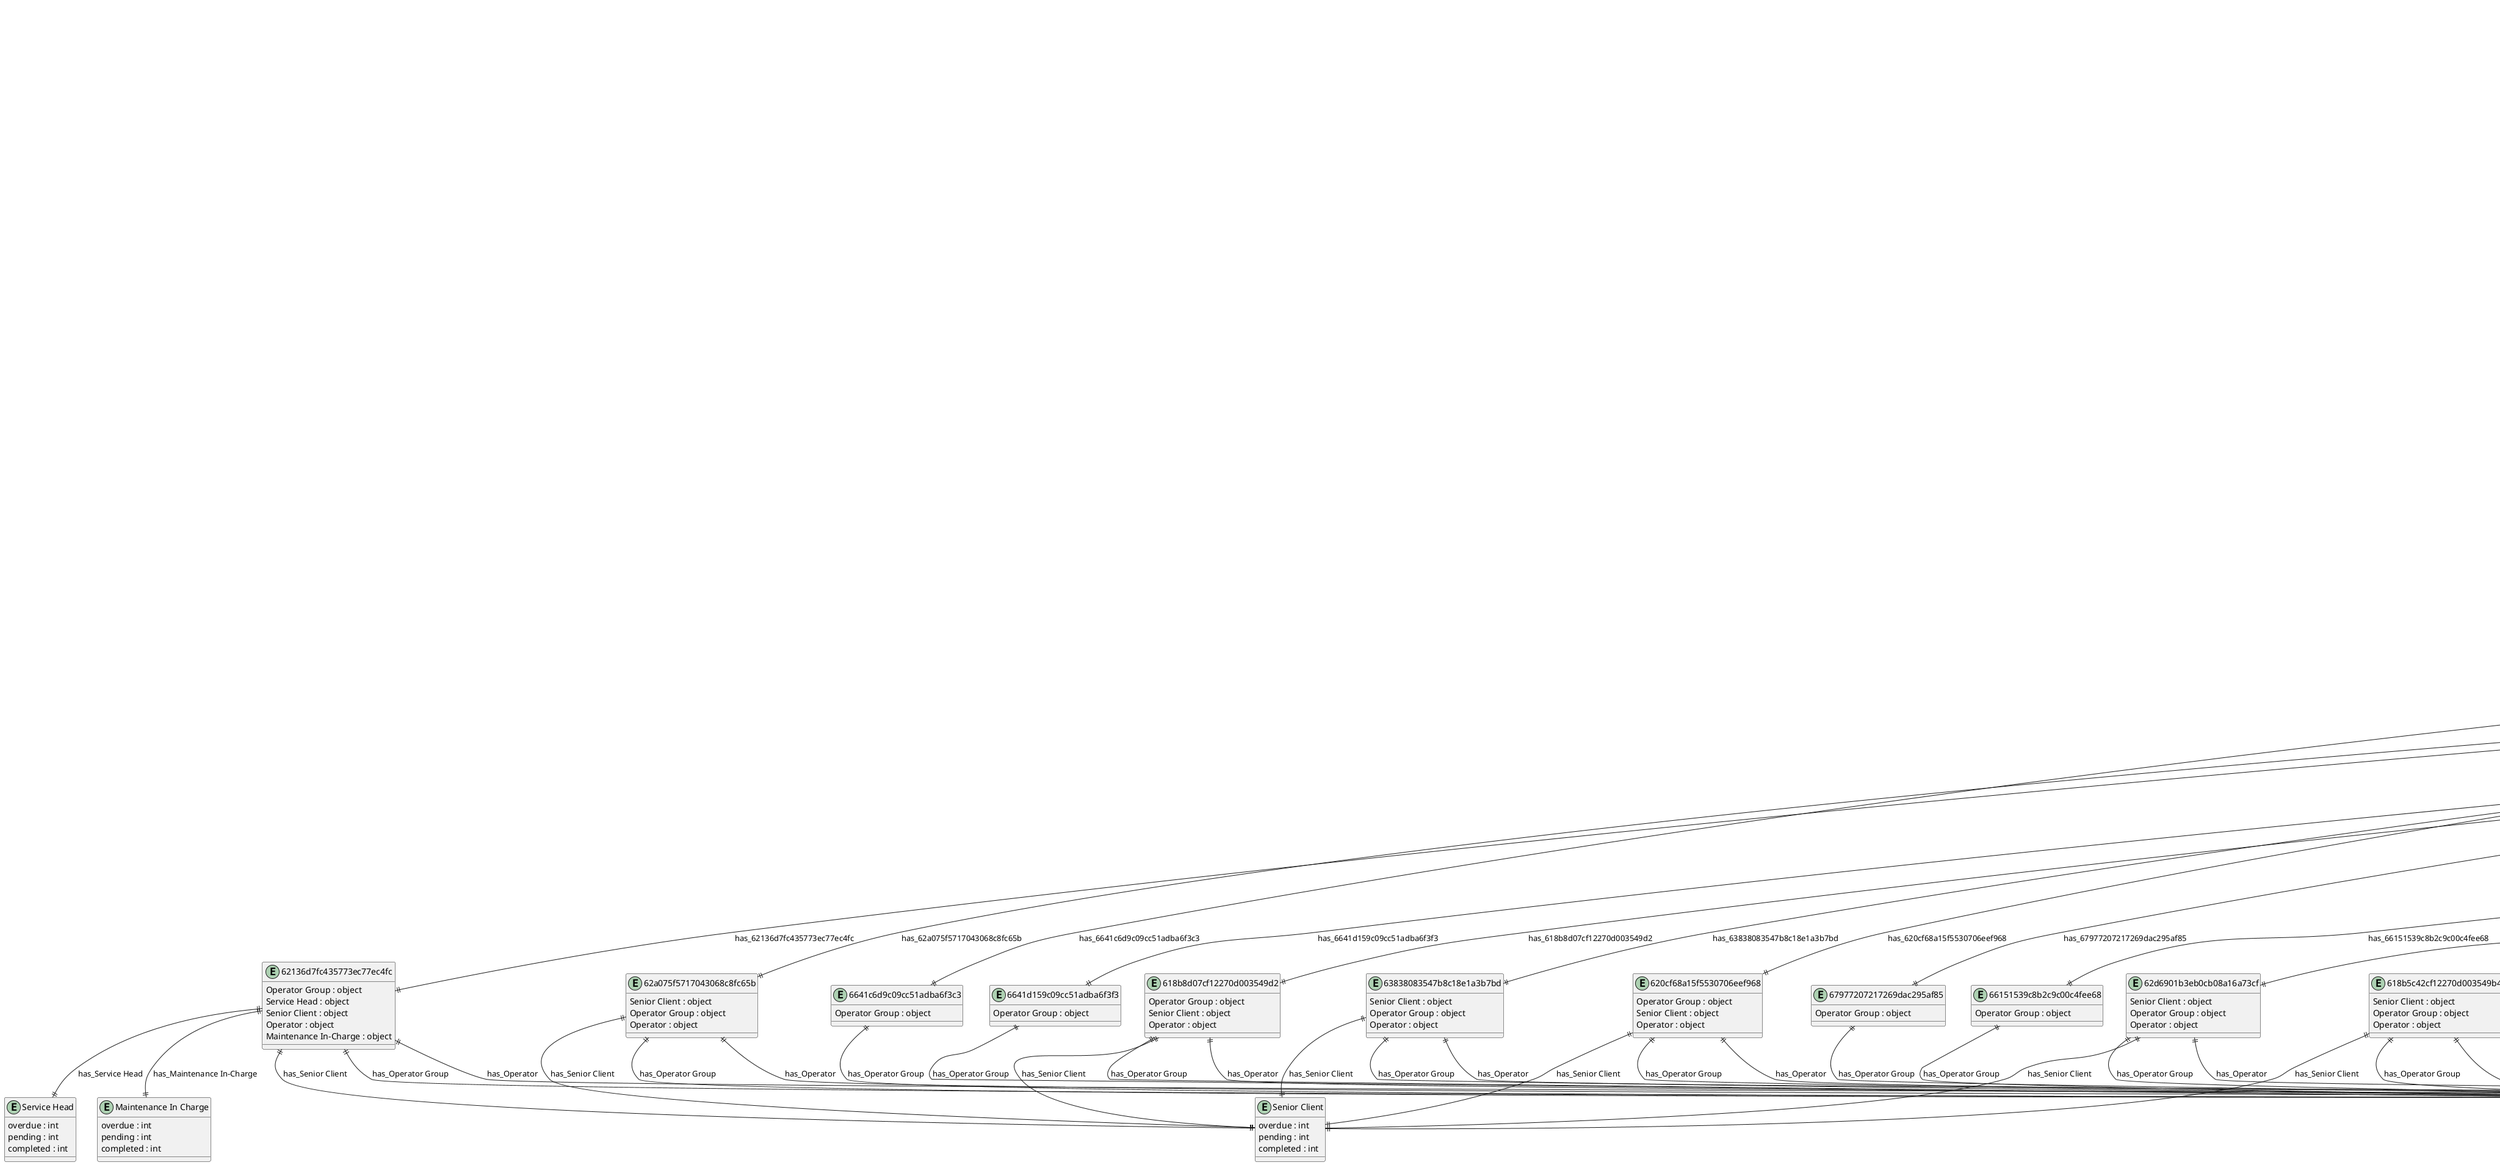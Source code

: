 @startuml taskCounts_Diagram

entity "taskCounts" as taskCounts {
  _id : ObjectId
  For : string
  count : object
}

entity "count" as count {
  618b5c42cf12270d003549b4 : object
  62136d7fc435773ec77ec4fc : object
  620cf68a15f5530706eef968 : object
  618b8d07cf12270d003549d2 : object
  62d6901b3eb0cb08a16a73cf : object
  62a075f5717043068c8fc65b : object
  62c7d90fe88eb11e6362b33c : object
  63838168547b8c18e1a3b7c1 : object
  63838083547b8c18e1a3b7bd : object
  63dbaed0a09252522dd4339c : object
  642a6e5439658f0a6001e518 : object
  63f35c923ffd5468072efaa2 : object
  64510316bf14bbb5792b53c9 : object
  64882501bf14bbb5792ba997 : object
  64a2cff6e559d86c2309530e : object
  647054b7bf14bbb5792b8bf6 : object
  64818018bf14bbb5792ba0f7 : object
  6539fa4df16f206464740b28 : object
  6594fba34df1e220fc2672f4 : object
  65dc71673c091cada3908577 : object
  65d4e5103c091cada390794a : object
  65e16b443c091cada3908c79 : object
  658efc6fbb92db04c79528f9 : object
  65e7590fd75a9de074f43ef2 : object
  65eb3a5cd75a9de074f442ab : object
  65c0ab709d70ba04190e07ca : object
  65c1fe789d70ba04190e0bcd : object
  66151539c8b2c9c00c4fee68 : object
  65fc6984959a296577a79cb3 : object
  660fa001c8b2c9c00c4fe6a2 : object
  6623022625ff8fcc86dc317f : object
  661190c5c8b2c9c00c4fea0f : object
  65abb782ca86713f28b82429 : object
  647adf30bf14bbb5792b98a1 : object
  65a0d52eca86713f28b8182d : object
  663c7feec09cc51adba6ead6 : object
  662a4e1f6f629e887f2c2826 : object
  66824494b7c8afc6677f3d81 : object
  617657efb95cf93d546ef364 : object
  6328165c48b60c2d9c3ac3c1 : object
  6641c6d9c09cc51adba6f3c3 : object
  6641d159c09cc51adba6f3f3 : object
  6690dba7fd10261c011171fe : object
  618e18ce74f85a27f952dc2d : object
  670fd1f9191bd97c6888ac14 : object
  6704fdf23d686a58dde29820 : object
  66c7845b5858efcd9bee5b2d : object
  618b8d8ecf12270d003549d4 : object
  62a326df9b3b212aedb9737b : object
  64e7244131d8d96630885b77 : object
  61765831b95cf93d546ef368 : object
  64ac048d2480c2870856050c : object
  65dc71903c091cada390857a : object
  65f845459daf9751ef9aba3d : object
  660fdb4ec8b2c9c00c4fe72a : object
  673486446bf49d297b85c55e : object
  67379f9fb040898c8605ac25 : object
  67379fefa75bf98c984a4cb2 : object
  6737a04c1ee4ea8c8533f289 : object
  677d90a21f5bb3287c2ed95f : object
  678e445daf9357d900a4fbf1 : object
  679770d271ed88dad93c98e8 : object
  67977207217269dac295af85 : object
  67beb5f0624120e404e29bca : object
  67cea11e6e95d71687aec38b : object
  67d094939a5027faae5f7032 : object
}

entity "618b5c42cf12270d003549b4" as 618b5c42cf12270d003549b4 {
  Senior Client : object
  Operator Group : object
  Operator : object
}

entity "Senior Client" as Senior_Client {
  overdue : int
  pending : int
  completed : int
}

entity "Operator Group" as Operator_Group {
  overdue : int
  pending : int
  completed : int
}

entity "Operator" as Operator {
  overdue : int
  pending : int
  completed : int
}

entity "62136d7fc435773ec77ec4fc" as 62136d7fc435773ec77ec4fc {
  Operator Group : object
  Service Head : object
  Senior Client : object
  Operator : object
  Maintenance In-Charge : object
}

entity "Service Head" as Service_Head {
  overdue : int
  pending : int
  completed : int
}

entity "Maintenance In Charge" as Maintenance_In_Charge {
  overdue : int
  pending : int
  completed : int
}

entity "620cf68a15f5530706eef968" as 620cf68a15f5530706eef968 {
  Operator Group : object
  Senior Client : object
  Operator : object
}

entity "618b8d07cf12270d003549d2" as 618b8d07cf12270d003549d2 {
  Operator Group : object
  Senior Client : object
  Operator : object
}

entity "62d6901b3eb0cb08a16a73cf" as 62d6901b3eb0cb08a16a73cf {
  Senior Client : object
  Operator Group : object
  Operator : object
}

entity "62a075f5717043068c8fc65b" as 62a075f5717043068c8fc65b {
  Senior Client : object
  Operator Group : object
  Operator : object
}

entity "62c7d90fe88eb11e6362b33c" as 62c7d90fe88eb11e6362b33c {
  Operator Group : object
  Operator : object
}

entity "63838168547b8c18e1a3b7c1" as 63838168547b8c18e1a3b7c1 {
  Building Level Client : object
  Operator Group : object
  Operator : object
}

entity "Building Level Client" as Building_Level_Client {
  overdue : int
  pending : int
  completed : int
}

entity "63838083547b8c18e1a3b7bd" as 63838083547b8c18e1a3b7bd {
  Senior Client : object
  Operator Group : object
  Operator : object
}

entity "63dbaed0a09252522dd4339c" as 63dbaed0a09252522dd4339c {
  Operator Group : object
  Operator : object
}

entity "642a6e5439658f0a6001e518" as 642a6e5439658f0a6001e518 {
  Operator Group : object
  Operator : object
}

entity "63f35c923ffd5468072efaa2" as 63f35c923ffd5468072efaa2 {
  Operator Group : object
  Operator : object
}

entity "64510316bf14bbb5792b53c9" as 64510316bf14bbb5792b53c9 {
  Operator : object
  Operator Group : object
}

entity "64882501bf14bbb5792ba997" as 64882501bf14bbb5792ba997 {
  Operator Group : object
  Operator : object
}

entity "64a2cff6e559d86c2309530e" as 64a2cff6e559d86c2309530e {
  Operator Group : object
  Operator : object
}

entity "647054b7bf14bbb5792b8bf6" as 647054b7bf14bbb5792b8bf6 {
  Operator Group : object
  Operator : object
}

entity "64818018bf14bbb5792ba0f7" as 64818018bf14bbb5792ba0f7 {
  Operator Group : object
  Operator : object
}

entity "6539fa4df16f206464740b28" as 6539fa4df16f206464740b28 {
  Operator Group : object
  Operator : object
}

entity "6594fba34df1e220fc2672f4" as 6594fba34df1e220fc2672f4 {
  Operator Group : object
  Operator : object
}

entity "65dc71673c091cada3908577" as 65dc71673c091cada3908577 {
  Operator Group : object
  Operator : object
}

entity "65d4e5103c091cada390794a" as 65d4e5103c091cada390794a {
  Operator Group : object
  Operator : object
}

entity "65e16b443c091cada3908c79" as 65e16b443c091cada3908c79 {
  Operator Group : object
  Operator : object
}

entity "658efc6fbb92db04c79528f9" as 658efc6fbb92db04c79528f9 {
  Operator Group : object
  Operator : object
}

entity "65e7590fd75a9de074f43ef2" as 65e7590fd75a9de074f43ef2 {
  Operator Group : object
  Operator : object
}

entity "65eb3a5cd75a9de074f442ab" as 65eb3a5cd75a9de074f442ab {
  Operator Group : object
  Operator : object
}

entity "65c0ab709d70ba04190e07ca" as 65c0ab709d70ba04190e07ca {
  Operator Group : object
  Operator : object
}

entity "65c1fe789d70ba04190e0bcd" as 65c1fe789d70ba04190e0bcd {
  Operator Group : object
  Operator : object
}

entity "66151539c8b2c9c00c4fee68" as 66151539c8b2c9c00c4fee68 {
  Operator Group : object
}

entity "65fc6984959a296577a79cb3" as 65fc6984959a296577a79cb3 {
  Operator Group : object
  Operator : object
}

entity "660fa001c8b2c9c00c4fe6a2" as 660fa001c8b2c9c00c4fe6a2 {
  Operator Group : object
  Operator : object
}

entity "6623022625ff8fcc86dc317f" as 6623022625ff8fcc86dc317f {
  Operator Group : object
  Operator : object
}

entity "661190c5c8b2c9c00c4fea0f" as 661190c5c8b2c9c00c4fea0f {
  Operator Group : object
  Operator : object
}

entity "65abb782ca86713f28b82429" as 65abb782ca86713f28b82429 {
  Operator Group : object
  Operator : object
}

entity "647adf30bf14bbb5792b98a1" as 647adf30bf14bbb5792b98a1 {
  Operator Group : object
  Operator : object
}

entity "65a0d52eca86713f28b8182d" as 65a0d52eca86713f28b8182d {
  Operator Group : object
  Operator : object
}

entity "663c7feec09cc51adba6ead6" as 663c7feec09cc51adba6ead6 {
  Operator Group : object
  Operator : object
}

entity "662a4e1f6f629e887f2c2826" as 662a4e1f6f629e887f2c2826 {
  Operator Group : object
  Operator : object
}

entity "66824494b7c8afc6677f3d81" as 66824494b7c8afc6677f3d81 {
  Operator Group : object
  Operator : object
}

entity "617657efb95cf93d546ef364" as 617657efb95cf93d546ef364 {
  Operator Group : object
  Operator : object
}

entity "6328165c48b60c2d9c3ac3c1" as 6328165c48b60c2d9c3ac3c1 {
  Operator Group : object
  Operator : object
}

entity "6641c6d9c09cc51adba6f3c3" as 6641c6d9c09cc51adba6f3c3 {
  Operator Group : object
}

entity "6641d159c09cc51adba6f3f3" as 6641d159c09cc51adba6f3f3 {
  Operator Group : object
}

entity "6690dba7fd10261c011171fe" as 6690dba7fd10261c011171fe {
  Operator Group : object
  Operator : object
}

entity "618e18ce74f85a27f952dc2d" as 618e18ce74f85a27f952dc2d {
  Operator Group : object
  Operator : object
}

entity "670fd1f9191bd97c6888ac14" as 670fd1f9191bd97c6888ac14 {
  Operator Group : object
  Operator : object
}

entity "6704fdf23d686a58dde29820" as 6704fdf23d686a58dde29820 {
  Operator : object
}

entity "66c7845b5858efcd9bee5b2d" as 66c7845b5858efcd9bee5b2d {
  Operator : object
}

entity "618b8d8ecf12270d003549d4" as 618b8d8ecf12270d003549d4 {
  Operator : object
}

entity "62a326df9b3b212aedb9737b" as 62a326df9b3b212aedb9737b {
  Operator : object
}

entity "64e7244131d8d96630885b77" as 64e7244131d8d96630885b77 {
  Operator : object
}

entity "61765831b95cf93d546ef368" as 61765831b95cf93d546ef368 {
  Operator : object
}

entity "64ac048d2480c2870856050c" as 64ac048d2480c2870856050c {
  Operator : object
}

entity "65dc71903c091cada390857a" as 65dc71903c091cada390857a {
  Operator : object
}

entity "65f845459daf9751ef9aba3d" as 65f845459daf9751ef9aba3d {
  Operator : object
}

entity "660fdb4ec8b2c9c00c4fe72a" as 660fdb4ec8b2c9c00c4fe72a {
  Operator : object
}

entity "673486446bf49d297b85c55e" as 673486446bf49d297b85c55e {
  Operator : object
  Operator Group : object
}

entity "67379f9fb040898c8605ac25" as 67379f9fb040898c8605ac25 {
  Operator : object
  Operator Group : object
}

entity "67379fefa75bf98c984a4cb2" as 67379fefa75bf98c984a4cb2 {
  Operator : object
  Operator Group : object
}

entity "6737a04c1ee4ea8c8533f289" as 6737a04c1ee4ea8c8533f289 {
  Operator : object
}

entity "677d90a21f5bb3287c2ed95f" as 677d90a21f5bb3287c2ed95f {
  Operator Group : object
  Operator : object
}

entity "678e445daf9357d900a4fbf1" as 678e445daf9357d900a4fbf1 {
  Operator Group : object
  Operator : object
}

entity "679770d271ed88dad93c98e8" as 679770d271ed88dad93c98e8 {
  Operator Group : object
  Operator : object
}

entity "67977207217269dac295af85" as 67977207217269dac295af85 {
  Operator Group : object
}

entity "67beb5f0624120e404e29bca" as 67beb5f0624120e404e29bca {
  Operator Group : object
  Operator : object
}

entity "67cea11e6e95d71687aec38b" as 67cea11e6e95d71687aec38b {
  Operator Group : object
  Operator : object
}

entity "67d094939a5027faae5f7032" as 67d094939a5027faae5f7032 {
  Operator : object
  Operator Group : object
}

' // Relationships
taskCounts ||--|| count : has_count
count ||--|| 618b5c42cf12270d003549b4 : has_618b5c42cf12270d003549b4
618b5c42cf12270d003549b4 ||--|| Senior_Client : has_Senior Client
618b5c42cf12270d003549b4 ||--|| Operator_Group : has_Operator Group
618b5c42cf12270d003549b4 ||--|| Operator : has_Operator
count ||--|| 62136d7fc435773ec77ec4fc : has_62136d7fc435773ec77ec4fc
62136d7fc435773ec77ec4fc ||--|| Operator_Group : has_Operator Group
62136d7fc435773ec77ec4fc ||--|| Service_Head : has_Service Head
62136d7fc435773ec77ec4fc ||--|| Senior_Client : has_Senior Client
62136d7fc435773ec77ec4fc ||--|| Operator : has_Operator
62136d7fc435773ec77ec4fc ||--|| Maintenance_In_Charge : has_Maintenance In-Charge
count ||--|| 620cf68a15f5530706eef968 : has_620cf68a15f5530706eef968
620cf68a15f5530706eef968 ||--|| Operator_Group : has_Operator Group
620cf68a15f5530706eef968 ||--|| Senior_Client : has_Senior Client
620cf68a15f5530706eef968 ||--|| Operator : has_Operator
count ||--|| 618b8d07cf12270d003549d2 : has_618b8d07cf12270d003549d2
618b8d07cf12270d003549d2 ||--|| Operator_Group : has_Operator Group
618b8d07cf12270d003549d2 ||--|| Senior_Client : has_Senior Client
618b8d07cf12270d003549d2 ||--|| Operator : has_Operator
count ||--|| 62d6901b3eb0cb08a16a73cf : has_62d6901b3eb0cb08a16a73cf
62d6901b3eb0cb08a16a73cf ||--|| Senior_Client : has_Senior Client
62d6901b3eb0cb08a16a73cf ||--|| Operator_Group : has_Operator Group
62d6901b3eb0cb08a16a73cf ||--|| Operator : has_Operator
count ||--|| 62a075f5717043068c8fc65b : has_62a075f5717043068c8fc65b
62a075f5717043068c8fc65b ||--|| Senior_Client : has_Senior Client
62a075f5717043068c8fc65b ||--|| Operator_Group : has_Operator Group
62a075f5717043068c8fc65b ||--|| Operator : has_Operator
count ||--|| 62c7d90fe88eb11e6362b33c : has_62c7d90fe88eb11e6362b33c
62c7d90fe88eb11e6362b33c ||--|| Operator_Group : has_Operator Group
62c7d90fe88eb11e6362b33c ||--|| Operator : has_Operator
count ||--|| 63838168547b8c18e1a3b7c1 : has_63838168547b8c18e1a3b7c1
63838168547b8c18e1a3b7c1 ||--|| Building_Level_Client : has_Building Level Client
63838168547b8c18e1a3b7c1 ||--|| Operator_Group : has_Operator Group
63838168547b8c18e1a3b7c1 ||--|| Operator : has_Operator
count ||--|| 63838083547b8c18e1a3b7bd : has_63838083547b8c18e1a3b7bd
63838083547b8c18e1a3b7bd ||--|| Senior_Client : has_Senior Client
63838083547b8c18e1a3b7bd ||--|| Operator_Group : has_Operator Group
63838083547b8c18e1a3b7bd ||--|| Operator : has_Operator
count ||--|| 63dbaed0a09252522dd4339c : has_63dbaed0a09252522dd4339c
63dbaed0a09252522dd4339c ||--|| Operator_Group : has_Operator Group
63dbaed0a09252522dd4339c ||--|| Operator : has_Operator
count ||--|| 642a6e5439658f0a6001e518 : has_642a6e5439658f0a6001e518
642a6e5439658f0a6001e518 ||--|| Operator_Group : has_Operator Group
642a6e5439658f0a6001e518 ||--|| Operator : has_Operator
count ||--|| 63f35c923ffd5468072efaa2 : has_63f35c923ffd5468072efaa2
63f35c923ffd5468072efaa2 ||--|| Operator_Group : has_Operator Group
63f35c923ffd5468072efaa2 ||--|| Operator : has_Operator
count ||--|| 64510316bf14bbb5792b53c9 : has_64510316bf14bbb5792b53c9
64510316bf14bbb5792b53c9 ||--|| Operator : has_Operator
64510316bf14bbb5792b53c9 ||--|| Operator_Group : has_Operator Group
count ||--|| 64882501bf14bbb5792ba997 : has_64882501bf14bbb5792ba997
64882501bf14bbb5792ba997 ||--|| Operator_Group : has_Operator Group
64882501bf14bbb5792ba997 ||--|| Operator : has_Operator
count ||--|| 64a2cff6e559d86c2309530e : has_64a2cff6e559d86c2309530e
64a2cff6e559d86c2309530e ||--|| Operator_Group : has_Operator Group
64a2cff6e559d86c2309530e ||--|| Operator : has_Operator
count ||--|| 647054b7bf14bbb5792b8bf6 : has_647054b7bf14bbb5792b8bf6
647054b7bf14bbb5792b8bf6 ||--|| Operator_Group : has_Operator Group
647054b7bf14bbb5792b8bf6 ||--|| Operator : has_Operator
count ||--|| 64818018bf14bbb5792ba0f7 : has_64818018bf14bbb5792ba0f7
64818018bf14bbb5792ba0f7 ||--|| Operator_Group : has_Operator Group
64818018bf14bbb5792ba0f7 ||--|| Operator : has_Operator
count ||--|| 6539fa4df16f206464740b28 : has_6539fa4df16f206464740b28
6539fa4df16f206464740b28 ||--|| Operator_Group : has_Operator Group
6539fa4df16f206464740b28 ||--|| Operator : has_Operator
count ||--|| 6594fba34df1e220fc2672f4 : has_6594fba34df1e220fc2672f4
6594fba34df1e220fc2672f4 ||--|| Operator_Group : has_Operator Group
6594fba34df1e220fc2672f4 ||--|| Operator : has_Operator
count ||--|| 65dc71673c091cada3908577 : has_65dc71673c091cada3908577
65dc71673c091cada3908577 ||--|| Operator_Group : has_Operator Group
65dc71673c091cada3908577 ||--|| Operator : has_Operator
count ||--|| 65d4e5103c091cada390794a : has_65d4e5103c091cada390794a
65d4e5103c091cada390794a ||--|| Operator_Group : has_Operator Group
65d4e5103c091cada390794a ||--|| Operator : has_Operator
count ||--|| 65e16b443c091cada3908c79 : has_65e16b443c091cada3908c79
65e16b443c091cada3908c79 ||--|| Operator_Group : has_Operator Group
65e16b443c091cada3908c79 ||--|| Operator : has_Operator
count ||--|| 658efc6fbb92db04c79528f9 : has_658efc6fbb92db04c79528f9
658efc6fbb92db04c79528f9 ||--|| Operator_Group : has_Operator Group
658efc6fbb92db04c79528f9 ||--|| Operator : has_Operator
count ||--|| 65e7590fd75a9de074f43ef2 : has_65e7590fd75a9de074f43ef2
65e7590fd75a9de074f43ef2 ||--|| Operator_Group : has_Operator Group
65e7590fd75a9de074f43ef2 ||--|| Operator : has_Operator
count ||--|| 65eb3a5cd75a9de074f442ab : has_65eb3a5cd75a9de074f442ab
65eb3a5cd75a9de074f442ab ||--|| Operator_Group : has_Operator Group
65eb3a5cd75a9de074f442ab ||--|| Operator : has_Operator
count ||--|| 65c0ab709d70ba04190e07ca : has_65c0ab709d70ba04190e07ca
65c0ab709d70ba04190e07ca ||--|| Operator_Group : has_Operator Group
65c0ab709d70ba04190e07ca ||--|| Operator : has_Operator
count ||--|| 65c1fe789d70ba04190e0bcd : has_65c1fe789d70ba04190e0bcd
65c1fe789d70ba04190e0bcd ||--|| Operator_Group : has_Operator Group
65c1fe789d70ba04190e0bcd ||--|| Operator : has_Operator
count ||--|| 66151539c8b2c9c00c4fee68 : has_66151539c8b2c9c00c4fee68
66151539c8b2c9c00c4fee68 ||--|| Operator_Group : has_Operator Group
count ||--|| 65fc6984959a296577a79cb3 : has_65fc6984959a296577a79cb3
65fc6984959a296577a79cb3 ||--|| Operator_Group : has_Operator Group
65fc6984959a296577a79cb3 ||--|| Operator : has_Operator
count ||--|| 660fa001c8b2c9c00c4fe6a2 : has_660fa001c8b2c9c00c4fe6a2
660fa001c8b2c9c00c4fe6a2 ||--|| Operator_Group : has_Operator Group
660fa001c8b2c9c00c4fe6a2 ||--|| Operator : has_Operator
count ||--|| 6623022625ff8fcc86dc317f : has_6623022625ff8fcc86dc317f
6623022625ff8fcc86dc317f ||--|| Operator_Group : has_Operator Group
6623022625ff8fcc86dc317f ||--|| Operator : has_Operator
count ||--|| 661190c5c8b2c9c00c4fea0f : has_661190c5c8b2c9c00c4fea0f
661190c5c8b2c9c00c4fea0f ||--|| Operator_Group : has_Operator Group
661190c5c8b2c9c00c4fea0f ||--|| Operator : has_Operator
count ||--|| 65abb782ca86713f28b82429 : has_65abb782ca86713f28b82429
65abb782ca86713f28b82429 ||--|| Operator_Group : has_Operator Group
65abb782ca86713f28b82429 ||--|| Operator : has_Operator
count ||--|| 647adf30bf14bbb5792b98a1 : has_647adf30bf14bbb5792b98a1
647adf30bf14bbb5792b98a1 ||--|| Operator_Group : has_Operator Group
647adf30bf14bbb5792b98a1 ||--|| Operator : has_Operator
count ||--|| 65a0d52eca86713f28b8182d : has_65a0d52eca86713f28b8182d
65a0d52eca86713f28b8182d ||--|| Operator_Group : has_Operator Group
65a0d52eca86713f28b8182d ||--|| Operator : has_Operator
count ||--|| 663c7feec09cc51adba6ead6 : has_663c7feec09cc51adba6ead6
663c7feec09cc51adba6ead6 ||--|| Operator_Group : has_Operator Group
663c7feec09cc51adba6ead6 ||--|| Operator : has_Operator
count ||--|| 662a4e1f6f629e887f2c2826 : has_662a4e1f6f629e887f2c2826
662a4e1f6f629e887f2c2826 ||--|| Operator_Group : has_Operator Group
662a4e1f6f629e887f2c2826 ||--|| Operator : has_Operator
count ||--|| 66824494b7c8afc6677f3d81 : has_66824494b7c8afc6677f3d81
66824494b7c8afc6677f3d81 ||--|| Operator_Group : has_Operator Group
66824494b7c8afc6677f3d81 ||--|| Operator : has_Operator
count ||--|| 617657efb95cf93d546ef364 : has_617657efb95cf93d546ef364
617657efb95cf93d546ef364 ||--|| Operator_Group : has_Operator Group
617657efb95cf93d546ef364 ||--|| Operator : has_Operator
count ||--|| 6328165c48b60c2d9c3ac3c1 : has_6328165c48b60c2d9c3ac3c1
6328165c48b60c2d9c3ac3c1 ||--|| Operator_Group : has_Operator Group
6328165c48b60c2d9c3ac3c1 ||--|| Operator : has_Operator
count ||--|| 6641c6d9c09cc51adba6f3c3 : has_6641c6d9c09cc51adba6f3c3
6641c6d9c09cc51adba6f3c3 ||--|| Operator_Group : has_Operator Group
count ||--|| 6641d159c09cc51adba6f3f3 : has_6641d159c09cc51adba6f3f3
6641d159c09cc51adba6f3f3 ||--|| Operator_Group : has_Operator Group
count ||--|| 6690dba7fd10261c011171fe : has_6690dba7fd10261c011171fe
6690dba7fd10261c011171fe ||--|| Operator_Group : has_Operator Group
6690dba7fd10261c011171fe ||--|| Operator : has_Operator
count ||--|| 618e18ce74f85a27f952dc2d : has_618e18ce74f85a27f952dc2d
618e18ce74f85a27f952dc2d ||--|| Operator_Group : has_Operator Group
618e18ce74f85a27f952dc2d ||--|| Operator : has_Operator
count ||--|| 670fd1f9191bd97c6888ac14 : has_670fd1f9191bd97c6888ac14
670fd1f9191bd97c6888ac14 ||--|| Operator_Group : has_Operator Group
670fd1f9191bd97c6888ac14 ||--|| Operator : has_Operator
count ||--|| 6704fdf23d686a58dde29820 : has_6704fdf23d686a58dde29820
6704fdf23d686a58dde29820 ||--|| Operator : has_Operator
count ||--|| 66c7845b5858efcd9bee5b2d : has_66c7845b5858efcd9bee5b2d
66c7845b5858efcd9bee5b2d ||--|| Operator : has_Operator
count ||--|| 618b8d8ecf12270d003549d4 : has_618b8d8ecf12270d003549d4
618b8d8ecf12270d003549d4 ||--|| Operator : has_Operator
count ||--|| 62a326df9b3b212aedb9737b : has_62a326df9b3b212aedb9737b
62a326df9b3b212aedb9737b ||--|| Operator : has_Operator
count ||--|| 64e7244131d8d96630885b77 : has_64e7244131d8d96630885b77
64e7244131d8d96630885b77 ||--|| Operator : has_Operator
count ||--|| 61765831b95cf93d546ef368 : has_61765831b95cf93d546ef368
61765831b95cf93d546ef368 ||--|| Operator : has_Operator
count ||--|| 64ac048d2480c2870856050c : has_64ac048d2480c2870856050c
64ac048d2480c2870856050c ||--|| Operator : has_Operator
count ||--|| 65dc71903c091cada390857a : has_65dc71903c091cada390857a
65dc71903c091cada390857a ||--|| Operator : has_Operator
count ||--|| 65f845459daf9751ef9aba3d : has_65f845459daf9751ef9aba3d
65f845459daf9751ef9aba3d ||--|| Operator : has_Operator
count ||--|| 660fdb4ec8b2c9c00c4fe72a : has_660fdb4ec8b2c9c00c4fe72a
660fdb4ec8b2c9c00c4fe72a ||--|| Operator : has_Operator
count ||--|| 673486446bf49d297b85c55e : has_673486446bf49d297b85c55e
673486446bf49d297b85c55e ||--|| Operator : has_Operator
673486446bf49d297b85c55e ||--|| Operator_Group : has_Operator Group
count ||--|| 67379f9fb040898c8605ac25 : has_67379f9fb040898c8605ac25
67379f9fb040898c8605ac25 ||--|| Operator : has_Operator
67379f9fb040898c8605ac25 ||--|| Operator_Group : has_Operator Group
count ||--|| 67379fefa75bf98c984a4cb2 : has_67379fefa75bf98c984a4cb2
67379fefa75bf98c984a4cb2 ||--|| Operator : has_Operator
67379fefa75bf98c984a4cb2 ||--|| Operator_Group : has_Operator Group
count ||--|| 6737a04c1ee4ea8c8533f289 : has_6737a04c1ee4ea8c8533f289
6737a04c1ee4ea8c8533f289 ||--|| Operator : has_Operator
count ||--|| 677d90a21f5bb3287c2ed95f : has_677d90a21f5bb3287c2ed95f
677d90a21f5bb3287c2ed95f ||--|| Operator_Group : has_Operator Group
677d90a21f5bb3287c2ed95f ||--|| Operator : has_Operator
count ||--|| 678e445daf9357d900a4fbf1 : has_678e445daf9357d900a4fbf1
678e445daf9357d900a4fbf1 ||--|| Operator_Group : has_Operator Group
678e445daf9357d900a4fbf1 ||--|| Operator : has_Operator
count ||--|| 679770d271ed88dad93c98e8 : has_679770d271ed88dad93c98e8
679770d271ed88dad93c98e8 ||--|| Operator_Group : has_Operator Group
679770d271ed88dad93c98e8 ||--|| Operator : has_Operator
count ||--|| 67977207217269dac295af85 : has_67977207217269dac295af85
67977207217269dac295af85 ||--|| Operator_Group : has_Operator Group
count ||--|| 67beb5f0624120e404e29bca : has_67beb5f0624120e404e29bca
67beb5f0624120e404e29bca ||--|| Operator_Group : has_Operator Group
67beb5f0624120e404e29bca ||--|| Operator : has_Operator
count ||--|| 67cea11e6e95d71687aec38b : has_67cea11e6e95d71687aec38b
67cea11e6e95d71687aec38b ||--|| Operator_Group : has_Operator Group
67cea11e6e95d71687aec38b ||--|| Operator : has_Operator
count ||--|| 67d094939a5027faae5f7032 : has_67d094939a5027faae5f7032
67d094939a5027faae5f7032 ||--|| Operator : has_Operator
67d094939a5027faae5f7032 ||--|| Operator_Group : has_Operator Group
@enduml